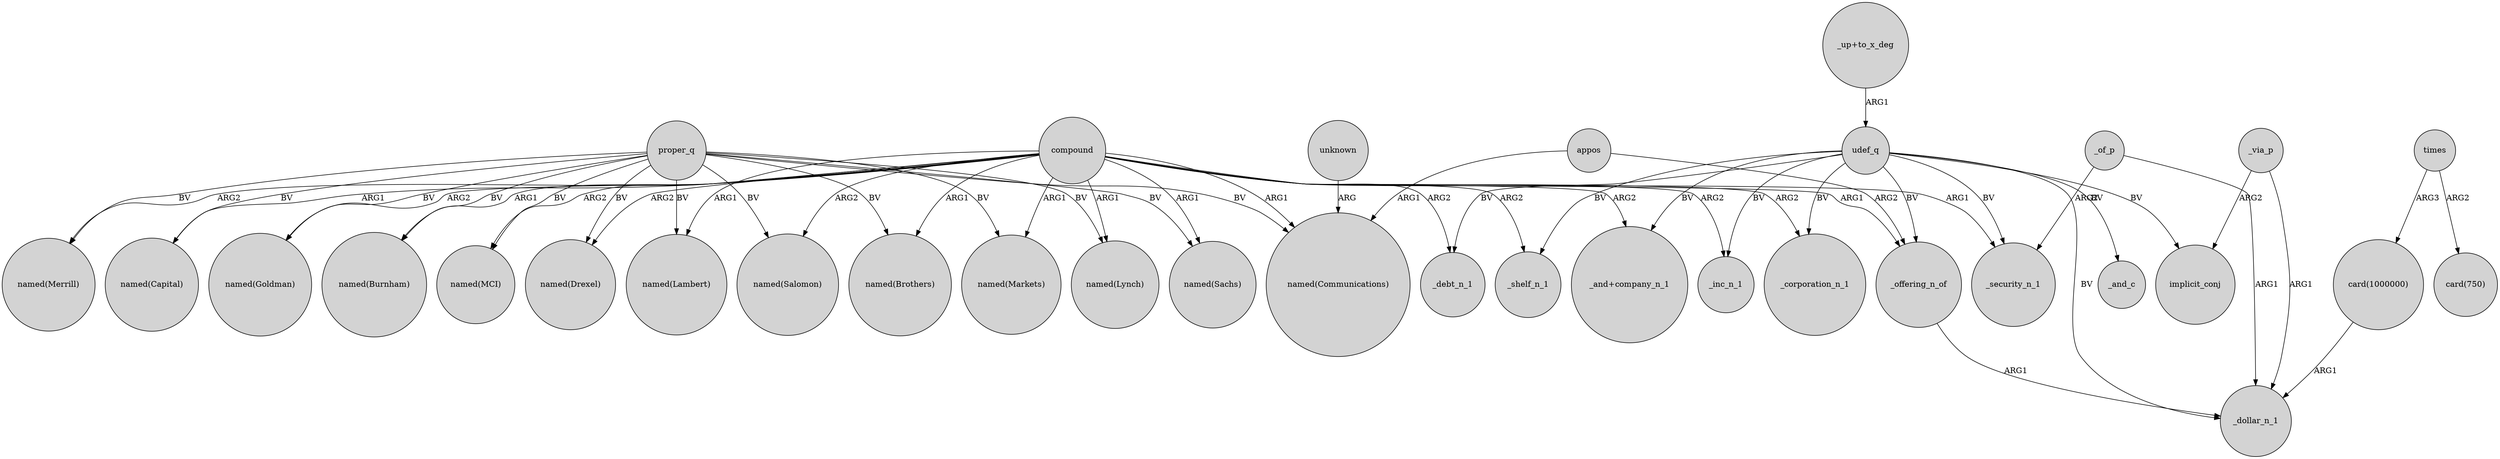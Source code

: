 digraph {
	node [shape=circle style=filled]
	"card(1000000)" -> _dollar_n_1 [label=ARG1]
	unknown -> "named(Communications)" [label=ARG]
	compound -> "named(Lynch)" [label=ARG1]
	udef_q -> _inc_n_1 [label=BV]
	appos -> "named(Communications)" [label=ARG1]
	proper_q -> "named(Capital)" [label=BV]
	"_up+to_x_deg" -> udef_q [label=ARG1]
	compound -> _shelf_n_1 [label=ARG2]
	udef_q -> _debt_n_1 [label=BV]
	proper_q -> "named(Brothers)" [label=BV]
	proper_q -> "named(Lambert)" [label=BV]
	_of_p -> _dollar_n_1 [label=ARG1]
	proper_q -> "named(Drexel)" [label=BV]
	udef_q -> _shelf_n_1 [label=BV]
	proper_q -> "named(Communications)" [label=BV]
	compound -> _debt_n_1 [label=ARG2]
	compound -> _corporation_n_1 [label=ARG2]
	proper_q -> "named(Lynch)" [label=BV]
	compound -> "named(Lambert)" [label=ARG1]
	compound -> "named(Sachs)" [label=ARG1]
	proper_q -> "named(MCI)" [label=BV]
	compound -> "named(Merrill)" [label=ARG2]
	compound -> _security_n_1 [label=ARG1]
	udef_q -> implicit_conj [label=BV]
	compound -> "named(Brothers)" [label=ARG1]
	compound -> "named(Communications)" [label=ARG1]
	_of_p -> _security_n_1 [label=ARG2]
	proper_q -> "named(Goldman)" [label=BV]
	udef_q -> _corporation_n_1 [label=BV]
	udef_q -> _offering_n_of [label=BV]
	compound -> "_and+company_n_1" [label=ARG2]
	times -> "card(1000000)" [label=ARG3]
	proper_q -> "named(Salomon)" [label=BV]
	compound -> "named(Drexel)" [label=ARG2]
	proper_q -> "named(Burnham)" [label=BV]
	compound -> "named(Goldman)" [label=ARG2]
	_offering_n_of -> _dollar_n_1 [label=ARG1]
	compound -> "named(Burnham)" [label=ARG1]
	_via_p -> _dollar_n_1 [label=ARG1]
	proper_q -> "named(Markets)" [label=BV]
	proper_q -> "named(Sachs)" [label=BV]
	compound -> "named(Salomon)" [label=ARG2]
	compound -> "named(MCI)" [label=ARG2]
	proper_q -> "named(Merrill)" [label=BV]
	udef_q -> "_and+company_n_1" [label=BV]
	_via_p -> implicit_conj [label=ARG2]
	times -> "card(750)" [label=ARG2]
	appos -> _offering_n_of [label=ARG2]
	udef_q -> _and_c [label=BV]
	compound -> "named(Markets)" [label=ARG1]
	compound -> _inc_n_1 [label=ARG2]
	compound -> _offering_n_of [label=ARG1]
	udef_q -> _dollar_n_1 [label=BV]
	udef_q -> _security_n_1 [label=BV]
	compound -> "named(Capital)" [label=ARG1]
}
